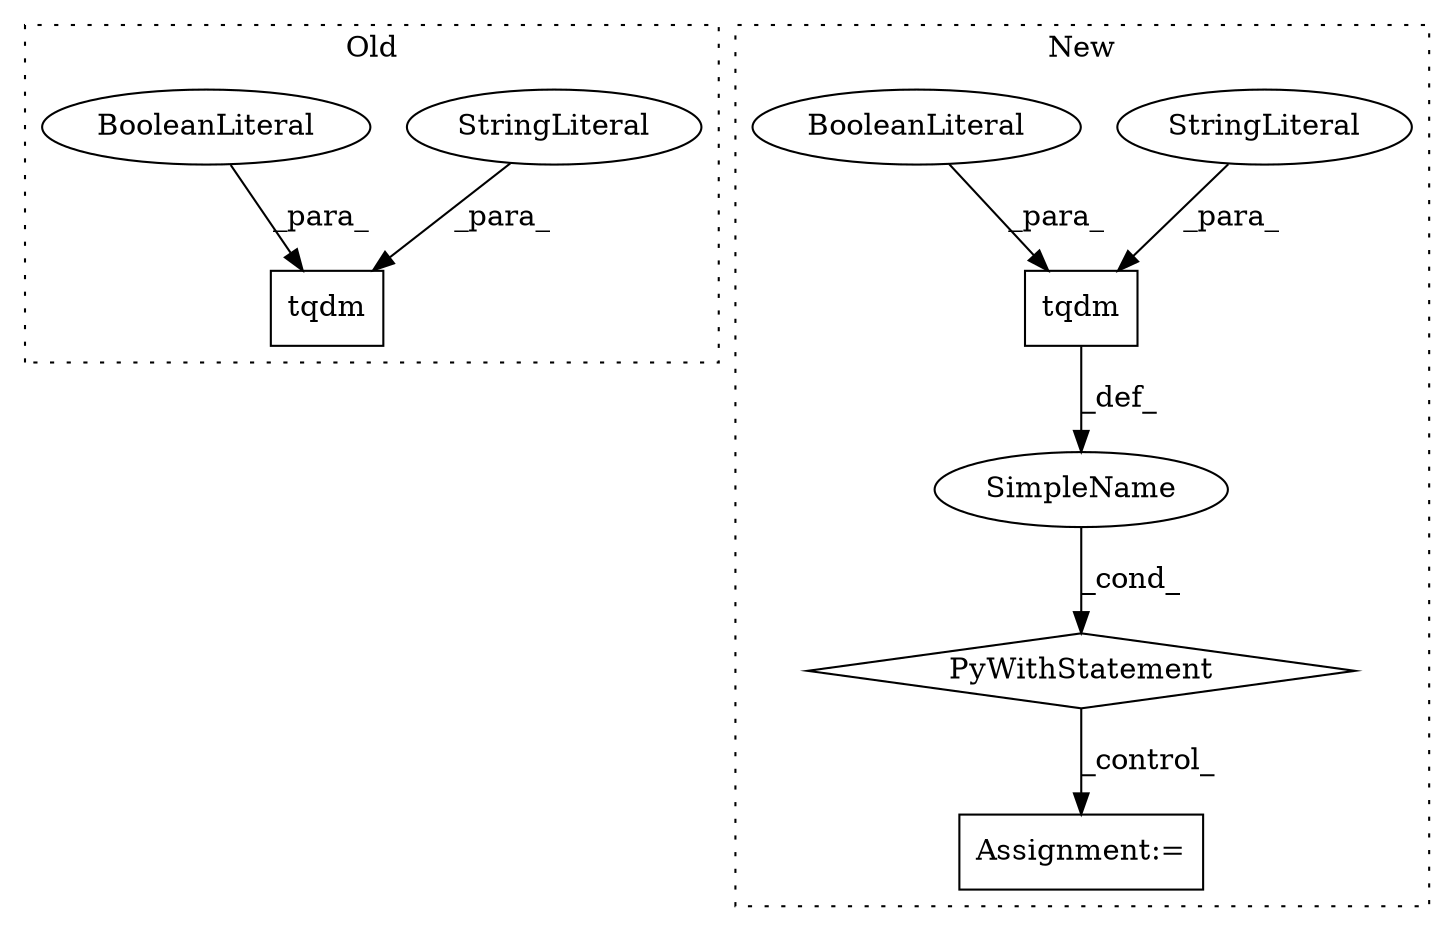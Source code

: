 digraph G {
subgraph cluster0 {
1 [label="tqdm" a="32" s="810,905" l="5,1" shape="box"];
7 [label="StringLiteral" a="45" s="892" l="13" shape="ellipse"];
9 [label="BooleanLiteral" a="9" s="887" l="4" shape="ellipse"];
label = "Old";
style="dotted";
}
subgraph cluster1 {
2 [label="PyWithStatement" a="104" s="745,835" l="10,2" shape="diamond"];
3 [label="Assignment:=" a="7" s="895" l="1" shape="box"];
4 [label="SimpleName" a="42" s="" l="" shape="ellipse"];
5 [label="tqdm" a="32" s="760,834" l="5,1" shape="box"];
6 [label="StringLiteral" a="45" s="821" l="13" shape="ellipse"];
8 [label="BooleanLiteral" a="9" s="816" l="4" shape="ellipse"];
label = "New";
style="dotted";
}
2 -> 3 [label="_control_"];
4 -> 2 [label="_cond_"];
5 -> 4 [label="_def_"];
6 -> 5 [label="_para_"];
7 -> 1 [label="_para_"];
8 -> 5 [label="_para_"];
9 -> 1 [label="_para_"];
}